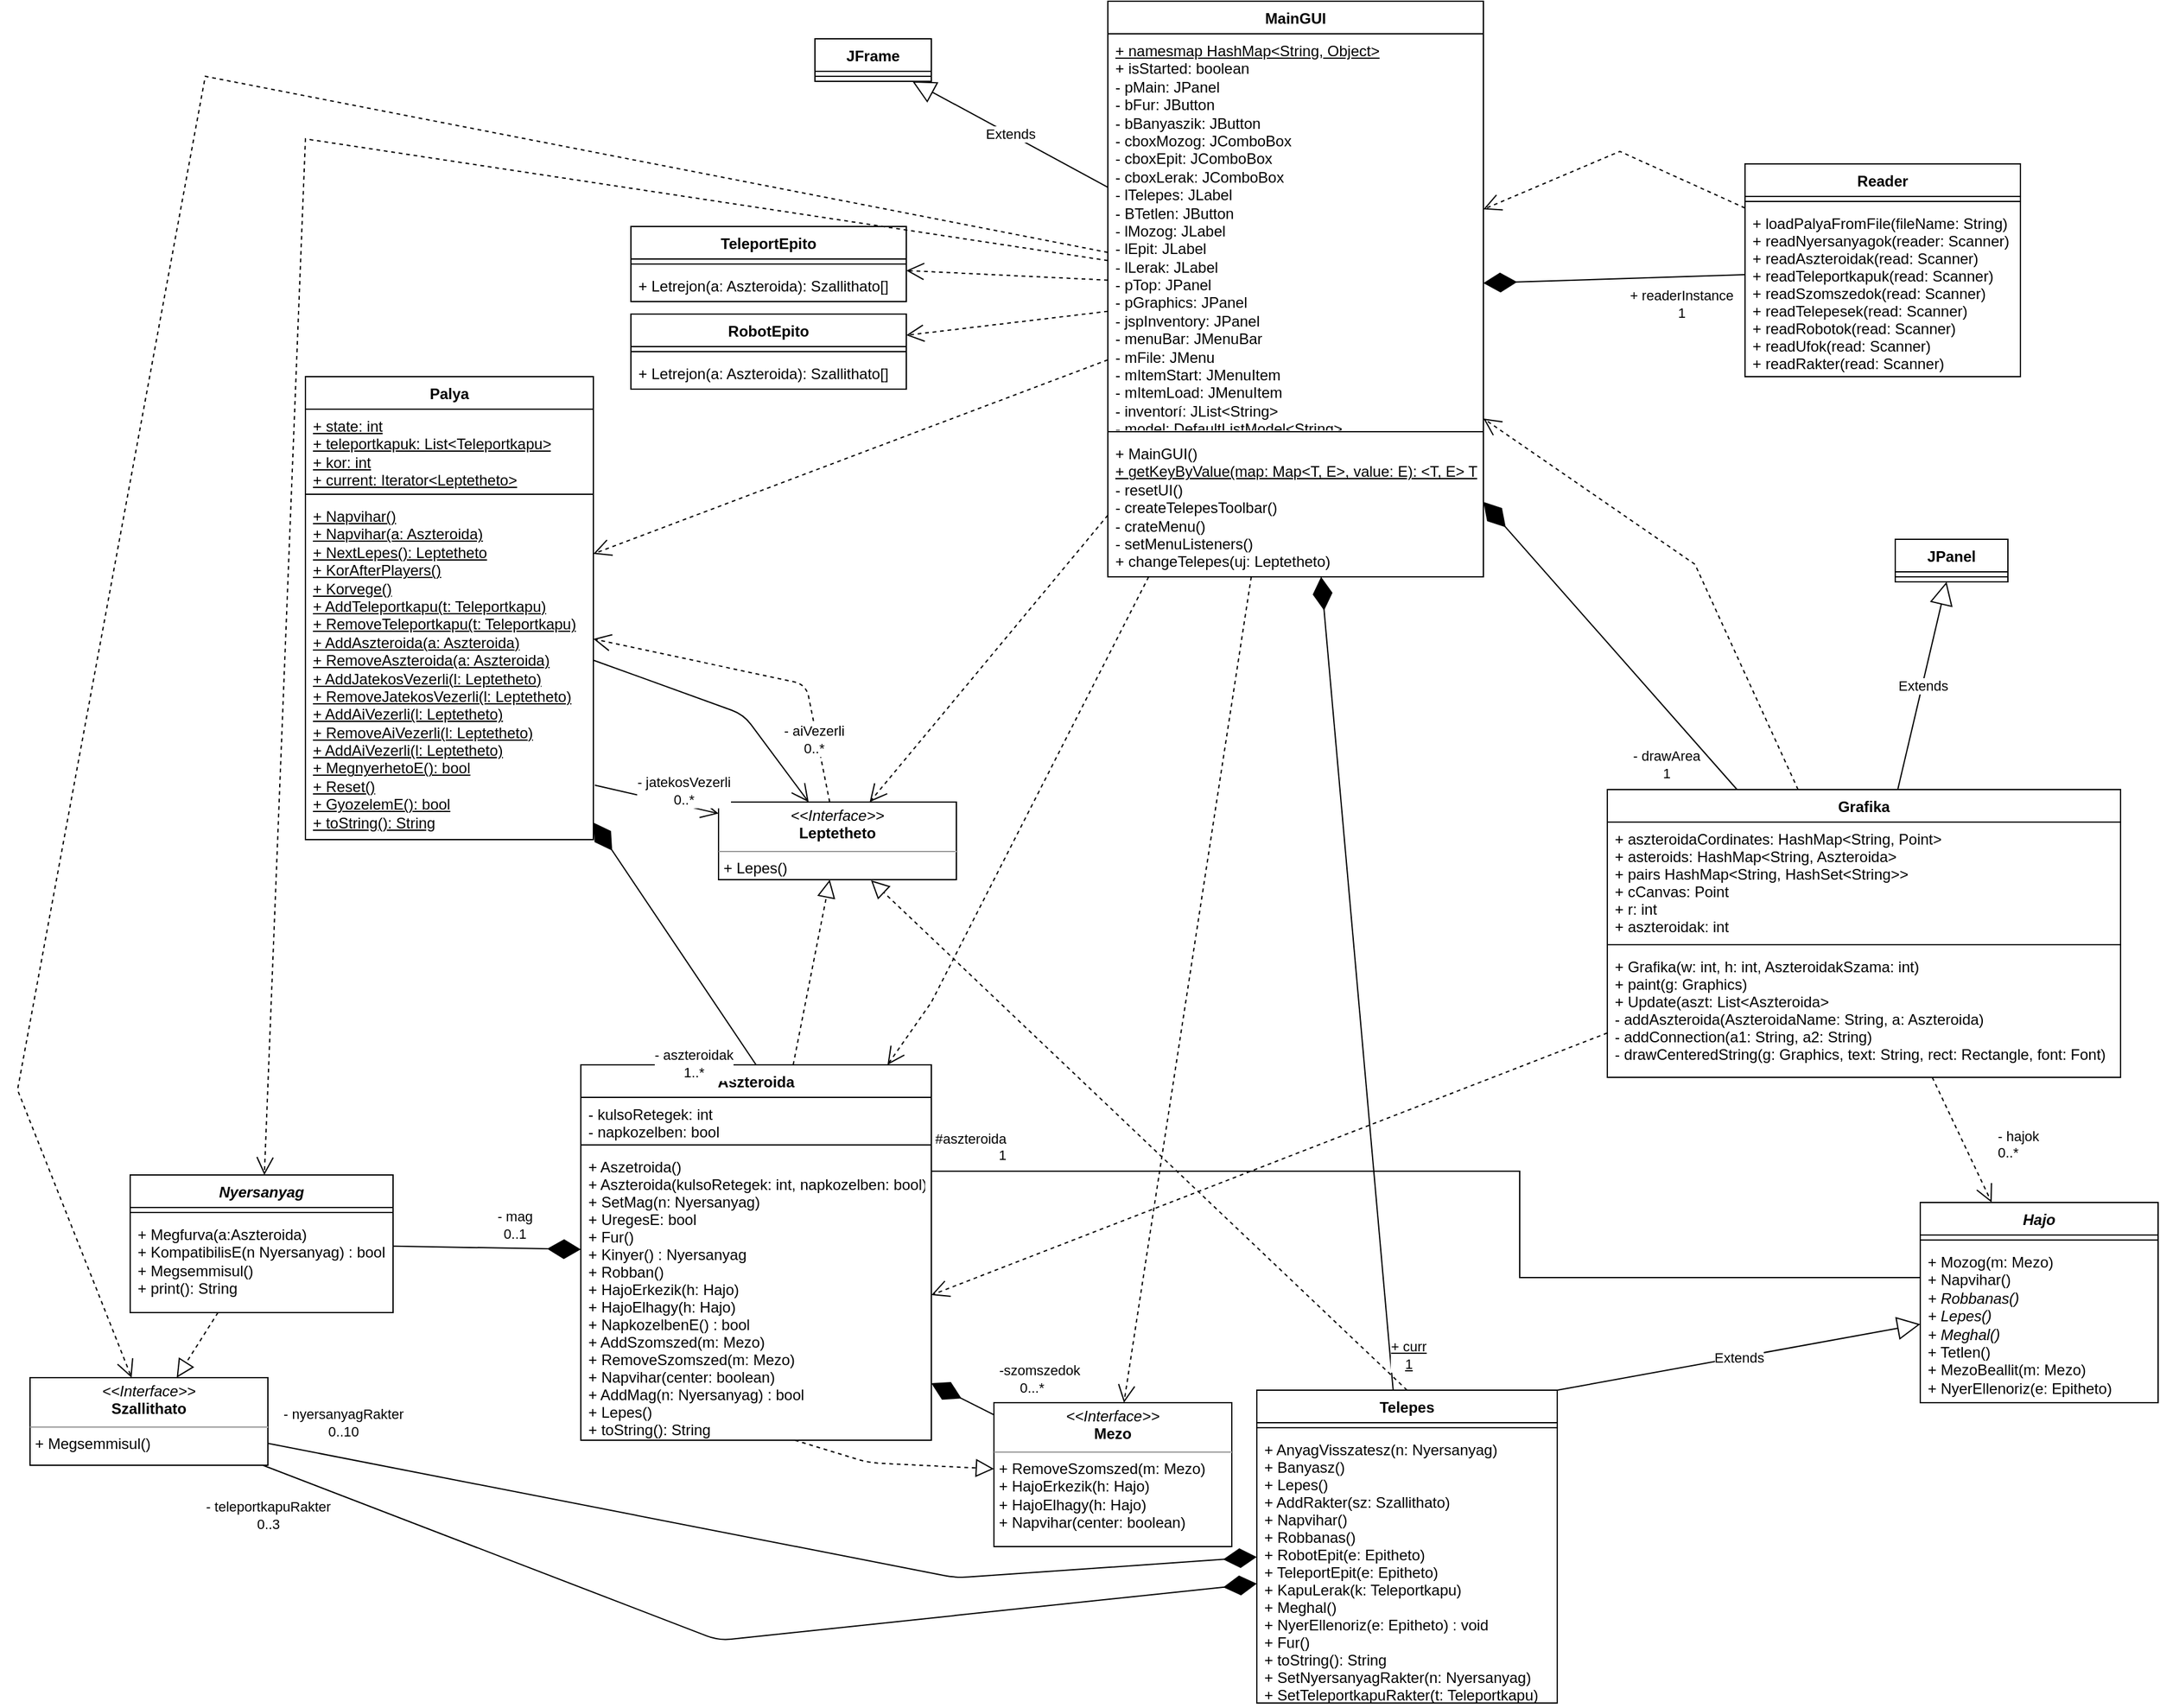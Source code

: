 <mxfile version="14.6.6" type="github">
  <diagram id="C5RBs43oDa-KdzZeNtuy" name="Page-1">
    <mxGraphModel dx="2875" dy="1814" grid="1" gridSize="10" guides="1" tooltips="1" connect="1" arrows="1" fold="1" page="1" pageScale="1" pageWidth="827" pageHeight="1169" math="0" shadow="0">
      <root>
        <mxCell id="WIyWlLk6GJQsqaUBKTNV-0" />
        <mxCell id="WIyWlLk6GJQsqaUBKTNV-1" parent="WIyWlLk6GJQsqaUBKTNV-0" />
        <mxCell id="gWoyeCXheez1KNHl5H2y-109" value="MainGUI" style="swimlane;fontStyle=1;align=center;verticalAlign=top;childLayout=stackLayout;horizontal=1;startSize=26;horizontalStack=0;resizeParent=1;resizeParentMax=0;resizeLast=0;collapsible=1;marginBottom=0;" parent="WIyWlLk6GJQsqaUBKTNV-1" vertex="1">
          <mxGeometry x="-579" y="-430" width="300" height="460" as="geometry" />
        </mxCell>
        <mxCell id="gWoyeCXheez1KNHl5H2y-110" value="&lt;u&gt;+ namesmap HashMap&amp;lt;String, Object&amp;gt;&lt;br&gt;&lt;/u&gt;+ isStarted: boolean&lt;br&gt;- pMain: JPanel&lt;br&gt;- bFur: JButton&lt;br&gt;- bBanyaszik: JButton&lt;br&gt;- cboxMozog: JComboBox&lt;br&gt;- cboxEpit: JComboBox&lt;br&gt;- cboxLerak: JComboBox&lt;br&gt;- lTelepes: JLabel&lt;br&gt;- BTetlen: JButton&lt;br&gt;- lMozog: JLabel&lt;br&gt;- lEpit: JLabel&lt;br&gt;- lLerak: JLabel&lt;br&gt;- pTop: JPanel&lt;br&gt;- pGraphics: JPanel&lt;br&gt;- jspInventory: JPanel&lt;br&gt;- menuBar: JMenuBar&lt;br&gt;- mFile: JMenu&lt;br&gt;- mItemStart: JMenuItem&lt;br&gt;- mItemLoad: JMenuItem&lt;br&gt;- inventorí: JList&amp;lt;String&amp;gt;&lt;br&gt;- model: DefaultListModel&amp;lt;String&amp;gt;" style="text;strokeColor=none;fillColor=none;align=left;verticalAlign=top;spacingLeft=4;spacingRight=4;overflow=hidden;rotatable=0;points=[[0,0.5],[1,0.5]];portConstraint=eastwest;html=1;" parent="gWoyeCXheez1KNHl5H2y-109" vertex="1">
          <mxGeometry y="26" width="300" height="314" as="geometry" />
        </mxCell>
        <mxCell id="gWoyeCXheez1KNHl5H2y-111" value="" style="line;strokeWidth=1;fillColor=none;align=left;verticalAlign=middle;spacingTop=-1;spacingLeft=3;spacingRight=3;rotatable=0;labelPosition=right;points=[];portConstraint=eastwest;" parent="gWoyeCXheez1KNHl5H2y-109" vertex="1">
          <mxGeometry y="340" width="300" height="8" as="geometry" />
        </mxCell>
        <mxCell id="gWoyeCXheez1KNHl5H2y-112" value="+ MainGUI()&lt;br&gt;&lt;u&gt;+ getKeyByValue(map: Map&amp;lt;T, E&amp;gt;, value: E): &amp;lt;T, E&amp;gt; T&lt;br&gt;&lt;/u&gt;- resetUI()&lt;br&gt;- createTelepesToolbar()&lt;br&gt;- crateMenu()&lt;br&gt;- setMenuListeners()&lt;br&gt;+ changeTelepes(uj: Leptetheto)" style="text;strokeColor=none;fillColor=none;align=left;verticalAlign=top;spacingLeft=4;spacingRight=4;overflow=hidden;rotatable=0;points=[[0,0.5],[1,0.5]];portConstraint=eastwest;fontStyle=0;html=1;" parent="gWoyeCXheez1KNHl5H2y-109" vertex="1">
          <mxGeometry y="348" width="300" height="112" as="geometry" />
        </mxCell>
        <mxCell id="gWoyeCXheez1KNHl5H2y-113" value="Reader" style="swimlane;fontStyle=1;align=center;verticalAlign=top;childLayout=stackLayout;horizontal=1;startSize=26;horizontalStack=0;resizeParent=1;resizeParentMax=0;resizeLast=0;collapsible=1;marginBottom=0;" parent="WIyWlLk6GJQsqaUBKTNV-1" vertex="1">
          <mxGeometry x="-70" y="-300" width="220" height="170" as="geometry" />
        </mxCell>
        <mxCell id="gWoyeCXheez1KNHl5H2y-115" value="" style="line;strokeWidth=1;fillColor=none;align=left;verticalAlign=middle;spacingTop=-1;spacingLeft=3;spacingRight=3;rotatable=0;labelPosition=right;points=[];portConstraint=eastwest;" parent="gWoyeCXheez1KNHl5H2y-113" vertex="1">
          <mxGeometry y="26" width="220" height="8" as="geometry" />
        </mxCell>
        <mxCell id="gWoyeCXheez1KNHl5H2y-116" value="+ loadPalyaFromFile(fileName: String)&#xa;+ readNyersanyagok(reader: Scanner)&#xa;+ readAszteroidak(read: Scanner)&#xa;+ readTeleportkapuk(read: Scanner)&#xa;+ readSzomszedok(read: Scanner)&#xa;+ readTelepesek(read: Scanner)&#xa;+ readRobotok(read: Scanner)&#xa;+ readUfok(read: Scanner)&#xa;+ readRakter(read: Scanner)" style="text;strokeColor=none;fillColor=none;align=left;verticalAlign=top;spacingLeft=4;spacingRight=4;overflow=hidden;rotatable=0;points=[[0,0.5],[1,0.5]];portConstraint=eastwest;fontStyle=0" parent="gWoyeCXheez1KNHl5H2y-113" vertex="1">
          <mxGeometry y="34" width="220" height="136" as="geometry" />
        </mxCell>
        <mxCell id="gWoyeCXheez1KNHl5H2y-117" value="JFrame" style="swimlane;fontStyle=1;align=center;verticalAlign=top;childLayout=stackLayout;horizontal=1;startSize=26;horizontalStack=0;resizeParent=1;resizeParentMax=0;resizeLast=0;collapsible=1;marginBottom=0;" parent="WIyWlLk6GJQsqaUBKTNV-1" vertex="1">
          <mxGeometry x="-813" y="-400" width="93" height="34" as="geometry" />
        </mxCell>
        <mxCell id="gWoyeCXheez1KNHl5H2y-119" value="" style="line;strokeWidth=1;fillColor=none;align=left;verticalAlign=middle;spacingTop=-1;spacingLeft=3;spacingRight=3;rotatable=0;labelPosition=right;points=[];portConstraint=eastwest;" parent="gWoyeCXheez1KNHl5H2y-117" vertex="1">
          <mxGeometry y="26" width="93" height="8" as="geometry" />
        </mxCell>
        <mxCell id="gWoyeCXheez1KNHl5H2y-121" value="Extends" style="endArrow=block;endSize=16;endFill=0;html=1;" parent="WIyWlLk6GJQsqaUBKTNV-1" source="gWoyeCXheez1KNHl5H2y-109" target="gWoyeCXheez1KNHl5H2y-117" edge="1">
          <mxGeometry width="160" relative="1" as="geometry">
            <mxPoint x="-341.512" y="345" as="sourcePoint" />
            <mxPoint x="120" y="110" as="targetPoint" />
          </mxGeometry>
        </mxCell>
        <mxCell id="gWoyeCXheez1KNHl5H2y-122" value="Grafika" style="swimlane;fontStyle=1;align=center;verticalAlign=top;childLayout=stackLayout;horizontal=1;startSize=26;horizontalStack=0;resizeParent=1;resizeParentMax=0;resizeLast=0;collapsible=1;marginBottom=0;" parent="WIyWlLk6GJQsqaUBKTNV-1" vertex="1">
          <mxGeometry x="-180" y="200" width="410" height="230" as="geometry" />
        </mxCell>
        <mxCell id="gWoyeCXheez1KNHl5H2y-123" value="+ aszteroidaCordinates: HashMap&lt;String, Point&gt;&#xa;+ asteroids: HashMap&lt;String, Aszteroida&gt;&#xa;+ pairs HashMap&lt;String, HashSet&lt;String&gt;&gt;&#xa;+ cCanvas: Point&#xa;+ r: int&#xa;+ aszteroidak: int" style="text;strokeColor=none;fillColor=none;align=left;verticalAlign=top;spacingLeft=4;spacingRight=4;overflow=hidden;rotatable=0;points=[[0,0.5],[1,0.5]];portConstraint=eastwest;" parent="gWoyeCXheez1KNHl5H2y-122" vertex="1">
          <mxGeometry y="26" width="410" height="94" as="geometry" />
        </mxCell>
        <mxCell id="gWoyeCXheez1KNHl5H2y-124" value="" style="line;strokeWidth=1;fillColor=none;align=left;verticalAlign=middle;spacingTop=-1;spacingLeft=3;spacingRight=3;rotatable=0;labelPosition=right;points=[];portConstraint=eastwest;" parent="gWoyeCXheez1KNHl5H2y-122" vertex="1">
          <mxGeometry y="120" width="410" height="8" as="geometry" />
        </mxCell>
        <mxCell id="gWoyeCXheez1KNHl5H2y-125" value="+ Grafika(w: int, h: int, AszteroidakSzama: int)&#xa;+ paint(g: Graphics)&#xa;+ Update(aszt: List&lt;Aszteroida&gt;&#xa;- addAszteroida(AszteroidaName: String, a: Aszteroida)&#xa;- addConnection(a1: String, a2: String)&#xa;- drawCenteredString(g: Graphics, text: String, rect: Rectangle, font: Font)" style="text;strokeColor=none;fillColor=none;align=left;verticalAlign=top;spacingLeft=4;spacingRight=4;overflow=hidden;rotatable=0;points=[[0,0.5],[1,0.5]];portConstraint=eastwest;fontStyle=0" parent="gWoyeCXheez1KNHl5H2y-122" vertex="1">
          <mxGeometry y="128" width="410" height="102" as="geometry" />
        </mxCell>
        <mxCell id="gWoyeCXheez1KNHl5H2y-126" value="Extends" style="endArrow=block;endSize=16;endFill=0;html=1;" parent="WIyWlLk6GJQsqaUBKTNV-1" source="gWoyeCXheez1KNHl5H2y-122" target="gWoyeCXheez1KNHl5H2y-127" edge="1">
          <mxGeometry width="160" relative="1" as="geometry">
            <mxPoint x="620" y="171.665" as="sourcePoint" />
            <mxPoint x="740.602" y="94" as="targetPoint" />
          </mxGeometry>
        </mxCell>
        <mxCell id="gWoyeCXheez1KNHl5H2y-127" value="JPanel" style="swimlane;fontStyle=1;align=center;verticalAlign=top;childLayout=stackLayout;horizontal=1;startSize=26;horizontalStack=0;resizeParent=1;resizeParentMax=0;resizeLast=0;collapsible=1;marginBottom=0;" parent="WIyWlLk6GJQsqaUBKTNV-1" vertex="1">
          <mxGeometry x="50" width="90" height="34" as="geometry" />
        </mxCell>
        <mxCell id="gWoyeCXheez1KNHl5H2y-128" value="" style="line;strokeWidth=1;fillColor=none;align=left;verticalAlign=middle;spacingTop=-1;spacingLeft=3;spacingRight=3;rotatable=0;labelPosition=right;points=[];portConstraint=eastwest;" parent="gWoyeCXheez1KNHl5H2y-127" vertex="1">
          <mxGeometry y="26" width="90" height="8" as="geometry" />
        </mxCell>
        <mxCell id="gWoyeCXheez1KNHl5H2y-130" value="" style="endArrow=diamondThin;endFill=1;endSize=24;html=1;" parent="WIyWlLk6GJQsqaUBKTNV-1" source="gWoyeCXheez1KNHl5H2y-113" target="gWoyeCXheez1KNHl5H2y-109" edge="1">
          <mxGeometry width="160" relative="1" as="geometry">
            <mxPoint x="-160" y="52.391" as="sourcePoint" />
            <mxPoint x="-270" y="50" as="targetPoint" />
          </mxGeometry>
        </mxCell>
        <mxCell id="SrYeu7P66OXDtgnoqNnj-110" value="+ readerInstance&lt;br&gt;1" style="edgeLabel;html=1;align=center;verticalAlign=middle;resizable=0;points=[];" parent="gWoyeCXheez1KNHl5H2y-130" vertex="1" connectable="0">
          <mxGeometry x="-0.285" relative="1" as="geometry">
            <mxPoint x="24" y="21" as="offset" />
          </mxGeometry>
        </mxCell>
        <mxCell id="gWoyeCXheez1KNHl5H2y-136" value="" style="endArrow=diamondThin;endFill=1;endSize=24;html=1;" parent="WIyWlLk6GJQsqaUBKTNV-1" source="gWoyeCXheez1KNHl5H2y-122" target="gWoyeCXheez1KNHl5H2y-109" edge="1">
          <mxGeometry width="160" relative="1" as="geometry">
            <mxPoint x="133.663" y="790" as="sourcePoint" />
            <mxPoint x="200.99" y="620.0" as="targetPoint" />
          </mxGeometry>
        </mxCell>
        <mxCell id="SrYeu7P66OXDtgnoqNnj-111" value="- drawArea&lt;br&gt;1" style="edgeLabel;html=1;align=center;verticalAlign=middle;resizable=0;points=[];" parent="gWoyeCXheez1KNHl5H2y-136" vertex="1" connectable="0">
          <mxGeometry x="-0.06" y="3" relative="1" as="geometry">
            <mxPoint x="41" y="86" as="offset" />
          </mxGeometry>
        </mxCell>
        <mxCell id="gWoyeCXheez1KNHl5H2y-150" value="" style="endArrow=open;endSize=12;dashed=1;html=1;rounded=0;" parent="WIyWlLk6GJQsqaUBKTNV-1" source="gWoyeCXheez1KNHl5H2y-113" target="gWoyeCXheez1KNHl5H2y-109" edge="1">
          <mxGeometry x="-0.13" y="-49" width="160" relative="1" as="geometry">
            <mxPoint x="923.444" y="148" as="sourcePoint" />
            <mxPoint x="861.004" y="34.0" as="targetPoint" />
            <Array as="points">
              <mxPoint x="-170" y="-310" />
            </Array>
            <mxPoint as="offset" />
          </mxGeometry>
        </mxCell>
        <mxCell id="gWoyeCXheez1KNHl5H2y-162" value="" style="endArrow=open;endSize=12;dashed=1;html=1;rounded=0;" parent="WIyWlLk6GJQsqaUBKTNV-1" source="gWoyeCXheez1KNHl5H2y-122" target="gWoyeCXheez1KNHl5H2y-109" edge="1">
          <mxGeometry x="-0.13" y="-49" width="160" relative="1" as="geometry">
            <mxPoint x="930" y="233.214" as="sourcePoint" />
            <mxPoint x="490" y="260.357" as="targetPoint" />
            <Array as="points">
              <mxPoint x="-110" y="20" />
            </Array>
            <mxPoint as="offset" />
          </mxGeometry>
        </mxCell>
        <mxCell id="SrYeu7P66OXDtgnoqNnj-8" value="&lt;p style=&quot;margin: 0px ; margin-top: 4px ; text-align: center&quot;&gt;&lt;i&gt;&amp;lt;&amp;lt;Interface&amp;gt;&amp;gt;&lt;/i&gt;&lt;br&gt;&lt;b&gt;Leptetheto&lt;/b&gt;&lt;/p&gt;&lt;hr size=&quot;1&quot;&gt;&lt;p style=&quot;margin: 0px ; margin-left: 4px&quot;&gt;+ Lepes()&lt;/p&gt;" style="verticalAlign=top;align=left;overflow=fill;fontSize=12;fontFamily=Helvetica;html=1;" parent="WIyWlLk6GJQsqaUBKTNV-1" vertex="1">
          <mxGeometry x="-890" y="210" width="190" height="62" as="geometry" />
        </mxCell>
        <mxCell id="SrYeu7P66OXDtgnoqNnj-9" value="Aszteroida" style="swimlane;fontStyle=1;align=center;verticalAlign=top;childLayout=stackLayout;horizontal=1;startSize=26;horizontalStack=0;resizeParent=1;resizeParentMax=0;resizeLast=0;collapsible=1;marginBottom=0;" parent="WIyWlLk6GJQsqaUBKTNV-1" vertex="1">
          <mxGeometry x="-1000" y="420" width="280" height="300" as="geometry" />
        </mxCell>
        <mxCell id="SrYeu7P66OXDtgnoqNnj-10" value="- kulsoRetegek: int&#xa;- napkozelben: bool" style="text;strokeColor=none;fillColor=none;align=left;verticalAlign=top;spacingLeft=4;spacingRight=4;overflow=hidden;rotatable=0;points=[[0,0.5],[1,0.5]];portConstraint=eastwest;" parent="SrYeu7P66OXDtgnoqNnj-9" vertex="1">
          <mxGeometry y="26" width="280" height="34" as="geometry" />
        </mxCell>
        <mxCell id="SrYeu7P66OXDtgnoqNnj-11" value="" style="line;strokeWidth=1;fillColor=none;align=left;verticalAlign=middle;spacingTop=-1;spacingLeft=3;spacingRight=3;rotatable=0;labelPosition=right;points=[];portConstraint=eastwest;" parent="SrYeu7P66OXDtgnoqNnj-9" vertex="1">
          <mxGeometry y="60" width="280" height="8" as="geometry" />
        </mxCell>
        <mxCell id="SrYeu7P66OXDtgnoqNnj-12" value="+ Aszetroida()&#xa;+ Aszteroida(kulsoRetegek: int, napkozelben: bool)&#xa;+ SetMag(n: Nyersanyag)&#xa;+ UregesE: bool&#xa;+ Fur()&#xa;+ Kinyer() : Nyersanyag&#xa;+ Robban()&#xa;+ HajoErkezik(h: Hajo)&#xa;+ HajoElhagy(h: Hajo)&#xa;+ NapkozelbenE() : bool&#xa;+ AddSzomszed(m: Mezo)&#xa;+ RemoveSzomszed(m: Mezo)&#xa;+ Napvihar(center: boolean)&#xa;+ AddMag(n: Nyersanyag) : bool&#xa;+ Lepes()&#xa;+ toString(): String" style="text;strokeColor=none;fillColor=none;align=left;verticalAlign=top;spacingLeft=4;spacingRight=4;overflow=hidden;rotatable=0;points=[[0,0.5],[1,0.5]];portConstraint=eastwest;" parent="SrYeu7P66OXDtgnoqNnj-9" vertex="1">
          <mxGeometry y="68" width="280" height="232" as="geometry" />
        </mxCell>
        <mxCell id="SrYeu7P66OXDtgnoqNnj-16" value="Telepes" style="swimlane;fontStyle=1;align=center;verticalAlign=top;childLayout=stackLayout;horizontal=1;startSize=26;horizontalStack=0;resizeParent=1;resizeParentMax=0;resizeLast=0;collapsible=1;marginBottom=0;" parent="WIyWlLk6GJQsqaUBKTNV-1" vertex="1">
          <mxGeometry x="-460" y="680" width="240" height="250" as="geometry" />
        </mxCell>
        <mxCell id="SrYeu7P66OXDtgnoqNnj-17" value="" style="line;strokeWidth=1;fillColor=none;align=left;verticalAlign=middle;spacingTop=-1;spacingLeft=3;spacingRight=3;rotatable=0;labelPosition=right;points=[];portConstraint=eastwest;" parent="SrYeu7P66OXDtgnoqNnj-16" vertex="1">
          <mxGeometry y="26" width="240" height="8" as="geometry" />
        </mxCell>
        <mxCell id="SrYeu7P66OXDtgnoqNnj-18" value="+ AnyagVisszatesz(n: Nyersanyag)&#xa;+ Banyasz()&#xa;+ Lepes()&#xa;+ AddRakter(sz: Szallithato)&#xa;+ Napvihar()&#xa;+ Robbanas()&#xa;+ RobotEpit(e: Epitheto)&#xa;+ TeleportEpit(e: Epitheto)&#xa;+ KapuLerak(k: Teleportkapu)&#xa;+ Meghal()&#xa;+ NyerEllenoriz(e: Epitheto) : void&#xa;+ Fur()&#xa;+ toString(): String&#xa;+ SetNyersanyagRakter(n: Nyersanyag)&#xa;+ SetTeleportkapuRakter(t: Teleportkapu)" style="text;strokeColor=none;fillColor=none;align=left;verticalAlign=top;spacingLeft=4;spacingRight=4;overflow=hidden;rotatable=0;points=[[0,0.5],[1,0.5]];portConstraint=eastwest;fontStyle=0" parent="SrYeu7P66OXDtgnoqNnj-16" vertex="1">
          <mxGeometry y="34" width="240" height="216" as="geometry" />
        </mxCell>
        <mxCell id="SrYeu7P66OXDtgnoqNnj-19" value="Hajo" style="swimlane;fontStyle=3;align=center;verticalAlign=top;childLayout=stackLayout;horizontal=1;startSize=26;horizontalStack=0;resizeParent=1;resizeParentMax=0;resizeLast=0;collapsible=1;marginBottom=0;" parent="WIyWlLk6GJQsqaUBKTNV-1" vertex="1">
          <mxGeometry x="70" y="530" width="190" height="160" as="geometry" />
        </mxCell>
        <mxCell id="SrYeu7P66OXDtgnoqNnj-20" value="" style="line;strokeWidth=1;fillColor=none;align=left;verticalAlign=middle;spacingTop=-1;spacingLeft=3;spacingRight=3;rotatable=0;labelPosition=right;points=[];portConstraint=eastwest;" parent="SrYeu7P66OXDtgnoqNnj-19" vertex="1">
          <mxGeometry y="26" width="190" height="8" as="geometry" />
        </mxCell>
        <mxCell id="SrYeu7P66OXDtgnoqNnj-21" value="+ Mozog(m: Mezo)&lt;br&gt;+ Napvihar()&lt;br&gt;&lt;i&gt;+ Robbanas()&lt;br&gt;+ Lepes()&lt;br&gt;+ Meghal()&lt;/i&gt;&lt;br&gt;+ Tetlen()&lt;br&gt;+ MezoBeallit(m: Mezo)&lt;br&gt;+ NyerEllenoriz(e: Epitheto)&amp;nbsp;" style="text;strokeColor=none;fillColor=none;align=left;verticalAlign=top;spacingLeft=4;spacingRight=4;overflow=hidden;rotatable=0;points=[[0,0.5],[1,0.5]];portConstraint=eastwest;fontStyle=0;html=1;" parent="SrYeu7P66OXDtgnoqNnj-19" vertex="1">
          <mxGeometry y="34" width="190" height="126" as="geometry" />
        </mxCell>
        <mxCell id="SrYeu7P66OXDtgnoqNnj-22" value="Nyersanyag" style="swimlane;fontStyle=3;align=center;verticalAlign=top;childLayout=stackLayout;horizontal=1;startSize=26;horizontalStack=0;resizeParent=1;resizeParentMax=0;resizeLast=0;collapsible=1;marginBottom=0;" parent="WIyWlLk6GJQsqaUBKTNV-1" vertex="1">
          <mxGeometry x="-1360" y="508" width="210" height="110" as="geometry" />
        </mxCell>
        <mxCell id="SrYeu7P66OXDtgnoqNnj-23" value="" style="line;strokeWidth=1;fillColor=none;align=left;verticalAlign=middle;spacingTop=-1;spacingLeft=3;spacingRight=3;rotatable=0;labelPosition=right;points=[];portConstraint=eastwest;" parent="SrYeu7P66OXDtgnoqNnj-22" vertex="1">
          <mxGeometry y="26" width="210" height="8" as="geometry" />
        </mxCell>
        <mxCell id="SrYeu7P66OXDtgnoqNnj-24" value="+ Megfurva(a:Aszteroida)&lt;br&gt;+ KompatibilisE(n Nyersanyag) : bool&lt;br&gt;+ Megsemmisul()&lt;br&gt;+ print(): String" style="text;strokeColor=none;fillColor=none;align=left;verticalAlign=top;spacingLeft=4;spacingRight=4;overflow=hidden;rotatable=0;points=[[0,0.5],[1,0.5]];portConstraint=eastwest;html=1;" parent="SrYeu7P66OXDtgnoqNnj-22" vertex="1">
          <mxGeometry y="34" width="210" height="76" as="geometry" />
        </mxCell>
        <mxCell id="SrYeu7P66OXDtgnoqNnj-29" value="&lt;p style=&quot;margin: 0px ; margin-top: 4px ; text-align: center&quot;&gt;&lt;i&gt;&amp;lt;&amp;lt;Interface&amp;gt;&amp;gt;&lt;/i&gt;&lt;br&gt;&lt;b&gt;Mezo&lt;/b&gt;&lt;/p&gt;&lt;hr size=&quot;1&quot;&gt;&lt;p style=&quot;margin: 0px ; margin-left: 4px&quot;&gt;&lt;span&gt;+ RemoveSzomszed(m: Mezo)&lt;/span&gt;&lt;br&gt;&lt;/p&gt;&lt;p style=&quot;margin: 0px ; margin-left: 4px&quot;&gt;+ HajoErkezik(h: Hajo)&lt;/p&gt;&lt;p style=&quot;margin: 0px ; margin-left: 4px&quot;&gt;+ HajoElhagy(h: Hajo)&lt;/p&gt;&lt;p style=&quot;margin: 0px ; margin-left: 4px&quot;&gt;+ Napvihar(center: boolean)&lt;br&gt;&lt;/p&gt;" style="verticalAlign=top;align=left;overflow=fill;fontSize=12;fontFamily=Helvetica;html=1;" parent="WIyWlLk6GJQsqaUBKTNV-1" vertex="1">
          <mxGeometry x="-670" y="690" width="190" height="115" as="geometry" />
        </mxCell>
        <mxCell id="SrYeu7P66OXDtgnoqNnj-30" value="&lt;p style=&quot;margin: 0px ; margin-top: 4px ; text-align: center&quot;&gt;&lt;i&gt;&amp;lt;&amp;lt;Interface&amp;gt;&amp;gt;&lt;/i&gt;&lt;br&gt;&lt;b&gt;Szallithato&lt;/b&gt;&lt;/p&gt;&lt;hr size=&quot;1&quot;&gt;&lt;p style=&quot;margin: 0px ; margin-left: 4px&quot;&gt;&lt;/p&gt;&lt;p style=&quot;margin: 0px ; margin-left: 4px&quot;&gt;+ Megsemmisul()&lt;/p&gt;" style="verticalAlign=top;align=left;overflow=fill;fontSize=12;fontFamily=Helvetica;html=1;" parent="WIyWlLk6GJQsqaUBKTNV-1" vertex="1">
          <mxGeometry x="-1440" y="670" width="190" height="70" as="geometry" />
        </mxCell>
        <mxCell id="SrYeu7P66OXDtgnoqNnj-33" value="Extends" style="endArrow=block;endSize=16;endFill=0;html=1;exitX=1;exitY=0;exitDx=0;exitDy=0;" parent="WIyWlLk6GJQsqaUBKTNV-1" source="SrYeu7P66OXDtgnoqNnj-16" target="SrYeu7P66OXDtgnoqNnj-19" edge="1">
          <mxGeometry width="160" relative="1" as="geometry">
            <mxPoint x="-534" y="814" as="sourcePoint" />
            <mxPoint x="-374" y="814" as="targetPoint" />
          </mxGeometry>
        </mxCell>
        <mxCell id="SrYeu7P66OXDtgnoqNnj-35" value="" style="endArrow=diamondThin;endFill=1;endSize=24;html=1;exitX=1;exitY=0.75;exitDx=0;exitDy=0;" parent="WIyWlLk6GJQsqaUBKTNV-1" source="SrYeu7P66OXDtgnoqNnj-30" target="SrYeu7P66OXDtgnoqNnj-16" edge="1">
          <mxGeometry width="160" relative="1" as="geometry">
            <mxPoint x="-1004" y="980" as="sourcePoint" />
            <mxPoint x="-844" y="980" as="targetPoint" />
            <Array as="points">
              <mxPoint x="-700" y="830" />
            </Array>
          </mxGeometry>
        </mxCell>
        <mxCell id="SrYeu7P66OXDtgnoqNnj-36" value="- nyersanyagRakter&lt;br&gt;0..10" style="edgeLabel;html=1;align=center;verticalAlign=middle;resizable=0;points=[];" parent="SrYeu7P66OXDtgnoqNnj-35" vertex="1" connectable="0">
          <mxGeometry x="0.886" y="-6" relative="1" as="geometry">
            <mxPoint x="-685" y="-117" as="offset" />
          </mxGeometry>
        </mxCell>
        <mxCell id="SrYeu7P66OXDtgnoqNnj-37" value="" style="endArrow=block;dashed=1;endFill=0;endSize=12;html=1;" parent="WIyWlLk6GJQsqaUBKTNV-1" source="SrYeu7P66OXDtgnoqNnj-22" target="SrYeu7P66OXDtgnoqNnj-30" edge="1">
          <mxGeometry width="160" relative="1" as="geometry">
            <mxPoint x="-1404" y="850" as="sourcePoint" />
            <mxPoint x="-1244" y="850" as="targetPoint" />
          </mxGeometry>
        </mxCell>
        <mxCell id="SrYeu7P66OXDtgnoqNnj-40" value="" style="endArrow=block;dashed=1;endFill=0;endSize=12;html=1;" parent="WIyWlLk6GJQsqaUBKTNV-1" source="SrYeu7P66OXDtgnoqNnj-9" target="SrYeu7P66OXDtgnoqNnj-29" edge="1">
          <mxGeometry width="160" relative="1" as="geometry">
            <mxPoint x="-894.0" y="805" as="sourcePoint" />
            <mxPoint x="-854.0" y="805" as="targetPoint" />
            <Array as="points">
              <mxPoint x="-829" y="720" />
              <mxPoint x="-770" y="738" />
            </Array>
          </mxGeometry>
        </mxCell>
        <mxCell id="SrYeu7P66OXDtgnoqNnj-41" value="" style="endArrow=diamondThin;endFill=1;endSize=24;html=1;" parent="WIyWlLk6GJQsqaUBKTNV-1" source="SrYeu7P66OXDtgnoqNnj-29" target="SrYeu7P66OXDtgnoqNnj-12" edge="1">
          <mxGeometry width="160" relative="1" as="geometry">
            <mxPoint x="-974.0" y="450.004" as="sourcePoint" />
            <mxPoint x="-1064.0" y="453.71" as="targetPoint" />
          </mxGeometry>
        </mxCell>
        <mxCell id="SrYeu7P66OXDtgnoqNnj-42" value="&amp;nbsp; &amp;nbsp; -szomszedok&lt;br&gt;0...*" style="edgeLabel;html=1;align=center;verticalAlign=middle;resizable=0;points=[];" parent="SrYeu7P66OXDtgnoqNnj-41" vertex="1" connectable="0">
          <mxGeometry x="0.431" y="3" relative="1" as="geometry">
            <mxPoint x="67" y="-14" as="offset" />
          </mxGeometry>
        </mxCell>
        <mxCell id="SrYeu7P66OXDtgnoqNnj-43" value="" style="endArrow=diamondThin;endFill=1;endSize=24;html=1;" parent="WIyWlLk6GJQsqaUBKTNV-1" source="SrYeu7P66OXDtgnoqNnj-22" target="SrYeu7P66OXDtgnoqNnj-9" edge="1">
          <mxGeometry width="160" relative="1" as="geometry">
            <mxPoint x="-1074.0" y="385.294" as="sourcePoint" />
            <mxPoint x="-1164.0" y="389" as="targetPoint" />
          </mxGeometry>
        </mxCell>
        <mxCell id="SrYeu7P66OXDtgnoqNnj-44" value="- mag&lt;br&gt;0..1" style="edgeLabel;html=1;align=center;verticalAlign=middle;resizable=0;points=[];" parent="SrYeu7P66OXDtgnoqNnj-43" vertex="1" connectable="0">
          <mxGeometry x="0.544" y="2" relative="1" as="geometry">
            <mxPoint x="-18.92" y="-17.37" as="offset" />
          </mxGeometry>
        </mxCell>
        <mxCell id="SrYeu7P66OXDtgnoqNnj-45" value="" style="endArrow=diamondThin;endFill=1;endSize=24;html=1;exitX=0.5;exitY=0;exitDx=0;exitDy=0;" parent="WIyWlLk6GJQsqaUBKTNV-1" source="SrYeu7P66OXDtgnoqNnj-9" target="ucTf1KPq10wKSSjRMnQ4-6" edge="1">
          <mxGeometry width="160" relative="1" as="geometry">
            <mxPoint x="-1094.0" y="620.87" as="sourcePoint" />
            <mxPoint x="-1024.0" y="611.13" as="targetPoint" />
          </mxGeometry>
        </mxCell>
        <mxCell id="SrYeu7P66OXDtgnoqNnj-46" value="- aszteroidak&lt;br&gt;1..*" style="edgeLabel;html=1;align=center;verticalAlign=middle;resizable=0;points=[];" parent="SrYeu7P66OXDtgnoqNnj-45" vertex="1" connectable="0">
          <mxGeometry x="0.447" y="1" relative="1" as="geometry">
            <mxPoint x="45" y="139" as="offset" />
          </mxGeometry>
        </mxCell>
        <mxCell id="SrYeu7P66OXDtgnoqNnj-47" value="" style="endArrow=none;html=1;edgeStyle=orthogonalEdgeStyle;entryX=0;entryY=0.5;entryDx=0;entryDy=0;rounded=0;" parent="WIyWlLk6GJQsqaUBKTNV-1" source="SrYeu7P66OXDtgnoqNnj-9" target="SrYeu7P66OXDtgnoqNnj-21" edge="1">
          <mxGeometry relative="1" as="geometry">
            <mxPoint x="-844" y="650" as="sourcePoint" />
            <mxPoint x="-684" y="650" as="targetPoint" />
            <Array as="points">
              <mxPoint x="-250" y="505" />
              <mxPoint x="-250" y="590" />
              <mxPoint x="70" y="590" />
            </Array>
          </mxGeometry>
        </mxCell>
        <mxCell id="SrYeu7P66OXDtgnoqNnj-48" value="- hajok&lt;br&gt;0..*" style="edgeLabel;resizable=0;html=1;align=left;verticalAlign=bottom;" parent="SrYeu7P66OXDtgnoqNnj-47" connectable="0" vertex="1">
          <mxGeometry x="-1" relative="1" as="geometry">
            <mxPoint x="850" y="-7" as="offset" />
          </mxGeometry>
        </mxCell>
        <mxCell id="SrYeu7P66OXDtgnoqNnj-49" value="#aszteroida&lt;br&gt;1" style="edgeLabel;resizable=0;html=1;align=right;verticalAlign=bottom;" parent="SrYeu7P66OXDtgnoqNnj-47" connectable="0" vertex="1">
          <mxGeometry x="1" relative="1" as="geometry">
            <mxPoint x="-730" y="-127" as="offset" />
          </mxGeometry>
        </mxCell>
        <mxCell id="SrYeu7P66OXDtgnoqNnj-69" value="TeleportEpito" style="swimlane;fontStyle=1;align=center;verticalAlign=top;childLayout=stackLayout;horizontal=1;startSize=26;horizontalStack=0;resizeParent=1;resizeParentMax=0;resizeLast=0;collapsible=1;marginBottom=0;" parent="WIyWlLk6GJQsqaUBKTNV-1" vertex="1">
          <mxGeometry x="-960" y="-250" width="220" height="60" as="geometry" />
        </mxCell>
        <mxCell id="SrYeu7P66OXDtgnoqNnj-70" value="" style="line;strokeWidth=1;fillColor=none;align=left;verticalAlign=middle;spacingTop=-1;spacingLeft=3;spacingRight=3;rotatable=0;labelPosition=right;points=[];portConstraint=eastwest;" parent="SrYeu7P66OXDtgnoqNnj-69" vertex="1">
          <mxGeometry y="26" width="220" height="8" as="geometry" />
        </mxCell>
        <mxCell id="SrYeu7P66OXDtgnoqNnj-71" value="+ Letrejon(a: Aszteroida): Szallithato[]" style="text;strokeColor=none;fillColor=none;align=left;verticalAlign=top;spacingLeft=4;spacingRight=4;overflow=hidden;rotatable=0;points=[[0,0.5],[1,0.5]];portConstraint=eastwest;" parent="SrYeu7P66OXDtgnoqNnj-69" vertex="1">
          <mxGeometry y="34" width="220" height="26" as="geometry" />
        </mxCell>
        <mxCell id="SrYeu7P66OXDtgnoqNnj-72" value="RobotEpito" style="swimlane;fontStyle=1;align=center;verticalAlign=top;childLayout=stackLayout;horizontal=1;startSize=26;horizontalStack=0;resizeParent=1;resizeParentMax=0;resizeLast=0;collapsible=1;marginBottom=0;" parent="WIyWlLk6GJQsqaUBKTNV-1" vertex="1">
          <mxGeometry x="-960" y="-180" width="220" height="60" as="geometry" />
        </mxCell>
        <mxCell id="SrYeu7P66OXDtgnoqNnj-73" value="" style="line;strokeWidth=1;fillColor=none;align=left;verticalAlign=middle;spacingTop=-1;spacingLeft=3;spacingRight=3;rotatable=0;labelPosition=right;points=[];portConstraint=eastwest;" parent="SrYeu7P66OXDtgnoqNnj-72" vertex="1">
          <mxGeometry y="26" width="220" height="8" as="geometry" />
        </mxCell>
        <mxCell id="SrYeu7P66OXDtgnoqNnj-74" value="+ Letrejon(a: Aszteroida): Szallithato[]" style="text;strokeColor=none;fillColor=none;align=left;verticalAlign=top;spacingLeft=4;spacingRight=4;overflow=hidden;rotatable=0;points=[[0,0.5],[1,0.5]];portConstraint=eastwest;" parent="SrYeu7P66OXDtgnoqNnj-72" vertex="1">
          <mxGeometry y="34" width="220" height="26" as="geometry" />
        </mxCell>
        <mxCell id="SrYeu7P66OXDtgnoqNnj-88" value="" style="endArrow=open;endFill=1;endSize=12;html=1;exitX=1.005;exitY=0.84;exitDx=0;exitDy=0;exitPerimeter=0;" parent="WIyWlLk6GJQsqaUBKTNV-1" source="ucTf1KPq10wKSSjRMnQ4-9" target="SrYeu7P66OXDtgnoqNnj-8" edge="1">
          <mxGeometry width="160" relative="1" as="geometry">
            <mxPoint x="-724" y="380" as="sourcePoint" />
            <mxPoint x="-564" y="380" as="targetPoint" />
          </mxGeometry>
        </mxCell>
        <mxCell id="SrYeu7P66OXDtgnoqNnj-89" value="- jatekosVezerli&lt;br&gt;0..*" style="edgeLabel;html=1;align=center;verticalAlign=middle;resizable=0;points=[];" parent="SrYeu7P66OXDtgnoqNnj-88" vertex="1" connectable="0">
          <mxGeometry x="0.198" y="1" relative="1" as="geometry">
            <mxPoint x="11" y="-8" as="offset" />
          </mxGeometry>
        </mxCell>
        <mxCell id="SrYeu7P66OXDtgnoqNnj-90" value="" style="endArrow=open;endSize=12;dashed=1;html=1;" parent="WIyWlLk6GJQsqaUBKTNV-1" source="SrYeu7P66OXDtgnoqNnj-8" target="ucTf1KPq10wKSSjRMnQ4-6" edge="1">
          <mxGeometry x="-0.13" y="-49" width="160" relative="1" as="geometry">
            <mxPoint x="-744" y="790" as="sourcePoint" />
            <mxPoint x="-584" y="790" as="targetPoint" />
            <Array as="points">
              <mxPoint x="-820" y="116" />
            </Array>
            <mxPoint as="offset" />
          </mxGeometry>
        </mxCell>
        <mxCell id="SrYeu7P66OXDtgnoqNnj-91" value="" style="endArrow=diamondThin;endFill=1;endSize=24;html=1;" parent="WIyWlLk6GJQsqaUBKTNV-1" source="SrYeu7P66OXDtgnoqNnj-30" target="SrYeu7P66OXDtgnoqNnj-18" edge="1">
          <mxGeometry width="160" relative="1" as="geometry">
            <mxPoint x="-1454" y="929" as="sourcePoint" />
            <mxPoint x="-644.0" y="942" as="targetPoint" />
            <Array as="points">
              <mxPoint x="-890" y="880" />
            </Array>
          </mxGeometry>
        </mxCell>
        <mxCell id="SrYeu7P66OXDtgnoqNnj-92" value="- teleportkapuRakter&lt;br&gt;0..3" style="edgeLabel;html=1;align=center;verticalAlign=middle;resizable=0;points=[];" parent="SrYeu7P66OXDtgnoqNnj-91" vertex="1" connectable="0">
          <mxGeometry x="0.886" y="-6" relative="1" as="geometry">
            <mxPoint x="-744" y="-66" as="offset" />
          </mxGeometry>
        </mxCell>
        <mxCell id="SrYeu7P66OXDtgnoqNnj-106" value="" style="endArrow=block;dashed=1;endFill=0;endSize=12;html=1;" parent="WIyWlLk6GJQsqaUBKTNV-1" source="SrYeu7P66OXDtgnoqNnj-9" target="SrYeu7P66OXDtgnoqNnj-8" edge="1">
          <mxGeometry width="160" relative="1" as="geometry">
            <mxPoint x="-393.61" y="660.314" as="sourcePoint" />
            <mxPoint x="-596.348" y="560" as="targetPoint" />
            <Array as="points" />
          </mxGeometry>
        </mxCell>
        <mxCell id="SrYeu7P66OXDtgnoqNnj-108" value="" style="endArrow=block;dashed=1;endFill=0;endSize=12;html=1;entryX=0.641;entryY=1.008;entryDx=0;entryDy=0;entryPerimeter=0;exitX=0.5;exitY=0;exitDx=0;exitDy=0;" parent="WIyWlLk6GJQsqaUBKTNV-1" source="SrYeu7P66OXDtgnoqNnj-16" target="SrYeu7P66OXDtgnoqNnj-8" edge="1">
          <mxGeometry width="160" relative="1" as="geometry">
            <mxPoint x="-630" y="630" as="sourcePoint" />
            <mxPoint x="-470" y="630" as="targetPoint" />
          </mxGeometry>
        </mxCell>
        <mxCell id="SrYeu7P66OXDtgnoqNnj-112" value="" style="endArrow=diamondThin;endFill=1;endSize=24;html=1;rounded=0;" parent="WIyWlLk6GJQsqaUBKTNV-1" source="SrYeu7P66OXDtgnoqNnj-16" target="gWoyeCXheez1KNHl5H2y-109" edge="1">
          <mxGeometry width="160" relative="1" as="geometry">
            <mxPoint x="457.371" y="1120" as="sourcePoint" />
            <mxPoint x="374.171" y="560" as="targetPoint" />
            <Array as="points" />
          </mxGeometry>
        </mxCell>
        <mxCell id="SrYeu7P66OXDtgnoqNnj-114" value="&lt;u&gt;+ curr&lt;br&gt;1&lt;/u&gt;" style="edgeLabel;html=1;align=center;verticalAlign=middle;resizable=0;points=[];" parent="SrYeu7P66OXDtgnoqNnj-112" vertex="1" connectable="0">
          <mxGeometry x="0.127" y="-7" relative="1" as="geometry">
            <mxPoint x="37" y="338" as="offset" />
          </mxGeometry>
        </mxCell>
        <mxCell id="SrYeu7P66OXDtgnoqNnj-116" value="" style="endArrow=open;endSize=12;dashed=1;html=1;rounded=0;" parent="WIyWlLk6GJQsqaUBKTNV-1" source="gWoyeCXheez1KNHl5H2y-109" target="SrYeu7P66OXDtgnoqNnj-69" edge="1">
          <mxGeometry x="-0.13" y="-49" width="160" relative="1" as="geometry">
            <mxPoint x="753.133" y="760" as="sourcePoint" />
            <mxPoint x="-20" y="970" as="targetPoint" />
            <Array as="points" />
            <mxPoint as="offset" />
          </mxGeometry>
        </mxCell>
        <mxCell id="SrYeu7P66OXDtgnoqNnj-117" value="" style="endArrow=open;endSize=12;dashed=1;html=1;rounded=0;" parent="WIyWlLk6GJQsqaUBKTNV-1" source="gWoyeCXheez1KNHl5H2y-109" target="SrYeu7P66OXDtgnoqNnj-72" edge="1">
          <mxGeometry x="-0.13" y="-49" width="160" relative="1" as="geometry">
            <mxPoint x="-600" y="1260" as="sourcePoint" />
            <mxPoint x="510.0" y="406.25" as="targetPoint" />
            <Array as="points" />
            <mxPoint as="offset" />
          </mxGeometry>
        </mxCell>
        <mxCell id="SrYeu7P66OXDtgnoqNnj-118" value="" style="endArrow=open;endSize=12;dashed=1;html=1;rounded=0;" parent="WIyWlLk6GJQsqaUBKTNV-1" source="gWoyeCXheez1KNHl5H2y-109" target="SrYeu7P66OXDtgnoqNnj-22" edge="1">
          <mxGeometry x="-0.13" y="-49" width="160" relative="1" as="geometry">
            <mxPoint x="773.133" y="780" as="sourcePoint" />
            <mxPoint x="-400" y="80" as="targetPoint" />
            <Array as="points">
              <mxPoint x="-1220" y="-320" />
            </Array>
            <mxPoint as="offset" />
          </mxGeometry>
        </mxCell>
        <mxCell id="SrYeu7P66OXDtgnoqNnj-119" value="" style="endArrow=open;endSize=12;dashed=1;html=1;rounded=0;" parent="WIyWlLk6GJQsqaUBKTNV-1" source="gWoyeCXheez1KNHl5H2y-109" target="ucTf1KPq10wKSSjRMnQ4-6" edge="1">
          <mxGeometry x="-0.13" y="-49" width="160" relative="1" as="geometry">
            <mxPoint x="743.133" y="750" as="sourcePoint" />
            <mxPoint x="-440" y="220" as="targetPoint" />
            <Array as="points" />
            <mxPoint as="offset" />
          </mxGeometry>
        </mxCell>
        <mxCell id="SrYeu7P66OXDtgnoqNnj-120" value="" style="endArrow=open;endSize=12;dashed=1;html=1;rounded=0;" parent="WIyWlLk6GJQsqaUBKTNV-1" source="gWoyeCXheez1KNHl5H2y-109" target="SrYeu7P66OXDtgnoqNnj-9" edge="1">
          <mxGeometry x="-0.13" y="-49" width="160" relative="1" as="geometry">
            <mxPoint x="753.133" y="760" as="sourcePoint" />
            <mxPoint x="-350" y="360" as="targetPoint" />
            <Array as="points">
              <mxPoint x="-720" y="370" />
            </Array>
            <mxPoint as="offset" />
          </mxGeometry>
        </mxCell>
        <mxCell id="SrYeu7P66OXDtgnoqNnj-121" value="" style="endArrow=open;endSize=12;dashed=1;html=1;rounded=0;" parent="WIyWlLk6GJQsqaUBKTNV-1" source="gWoyeCXheez1KNHl5H2y-109" target="SrYeu7P66OXDtgnoqNnj-29" edge="1">
          <mxGeometry x="-0.13" y="-49" width="160" relative="1" as="geometry">
            <mxPoint x="-130" y="600" as="sourcePoint" />
            <mxPoint x="510.0" y="406.25" as="targetPoint" />
            <Array as="points" />
            <mxPoint as="offset" />
          </mxGeometry>
        </mxCell>
        <mxCell id="SrYeu7P66OXDtgnoqNnj-122" value="" style="endArrow=open;endSize=12;dashed=1;html=1;rounded=0;" parent="WIyWlLk6GJQsqaUBKTNV-1" source="gWoyeCXheez1KNHl5H2y-109" target="SrYeu7P66OXDtgnoqNnj-30" edge="1">
          <mxGeometry x="-0.13" y="-49" width="160" relative="1" as="geometry">
            <mxPoint x="-1218.167" y="518" as="sourcePoint" />
            <mxPoint x="-1597.333" y="80" as="targetPoint" />
            <Array as="points">
              <mxPoint x="-1300" y="-370" />
              <mxPoint x="-1450" y="440" />
            </Array>
            <mxPoint as="offset" />
          </mxGeometry>
        </mxCell>
        <mxCell id="SrYeu7P66OXDtgnoqNnj-136" value="" style="endArrow=open;endSize=12;dashed=1;html=1;rounded=0;entryX=1;entryY=0.5;entryDx=0;entryDy=0;" parent="WIyWlLk6GJQsqaUBKTNV-1" source="gWoyeCXheez1KNHl5H2y-122" target="SrYeu7P66OXDtgnoqNnj-12" edge="1">
          <mxGeometry x="-0.13" y="-49" width="160" relative="1" as="geometry">
            <mxPoint x="250" y="453.74" as="sourcePoint" />
            <mxPoint x="-664" y="842.131" as="targetPoint" />
            <Array as="points" />
            <mxPoint as="offset" />
          </mxGeometry>
        </mxCell>
        <mxCell id="SrYeu7P66OXDtgnoqNnj-137" value="" style="endArrow=open;endSize=12;dashed=1;html=1;rounded=0;" parent="WIyWlLk6GJQsqaUBKTNV-1" source="gWoyeCXheez1KNHl5H2y-122" target="SrYeu7P66OXDtgnoqNnj-19" edge="1">
          <mxGeometry x="-0.13" y="-49" width="160" relative="1" as="geometry">
            <mxPoint x="260" y="463.74" as="sourcePoint" />
            <mxPoint x="-654" y="852.131" as="targetPoint" />
            <Array as="points" />
            <mxPoint as="offset" />
          </mxGeometry>
        </mxCell>
        <mxCell id="SrYeu7P66OXDtgnoqNnj-138" value="" style="endArrow=open;endSize=12;dashed=1;html=1;rounded=0;" parent="WIyWlLk6GJQsqaUBKTNV-1" source="gWoyeCXheez1KNHl5H2y-109" target="SrYeu7P66OXDtgnoqNnj-8" edge="1">
          <mxGeometry x="-0.13" y="-49" width="160" relative="1" as="geometry">
            <mxPoint x="270" y="473.74" as="sourcePoint" />
            <mxPoint x="-644" y="862.131" as="targetPoint" />
            <Array as="points" />
            <mxPoint as="offset" />
          </mxGeometry>
        </mxCell>
        <mxCell id="ucTf1KPq10wKSSjRMnQ4-6" value="Palya" style="swimlane;fontStyle=1;align=center;verticalAlign=top;childLayout=stackLayout;horizontal=1;startSize=26;horizontalStack=0;resizeParent=1;resizeParentMax=0;resizeLast=0;collapsible=1;marginBottom=0;" parent="WIyWlLk6GJQsqaUBKTNV-1" vertex="1">
          <mxGeometry x="-1220" y="-130" width="230" height="370" as="geometry" />
        </mxCell>
        <mxCell id="ucTf1KPq10wKSSjRMnQ4-7" value="&lt;u&gt;+ state: int&lt;br&gt;+ teleportkapuk: List&amp;lt;Teleportkapu&amp;gt;&lt;br&gt;+ kor: int&lt;br&gt;+ current: Iterator&amp;lt;Leptetheto&amp;gt;&lt;br&gt;&lt;/u&gt;" style="text;strokeColor=none;fillColor=none;align=left;verticalAlign=top;spacingLeft=4;spacingRight=4;overflow=hidden;rotatable=0;points=[[0,0.5],[1,0.5]];portConstraint=eastwest;html=1;" parent="ucTf1KPq10wKSSjRMnQ4-6" vertex="1">
          <mxGeometry y="26" width="230" height="64" as="geometry" />
        </mxCell>
        <mxCell id="ucTf1KPq10wKSSjRMnQ4-8" value="" style="line;strokeWidth=1;fillColor=none;align=left;verticalAlign=middle;spacingTop=-1;spacingLeft=3;spacingRight=3;rotatable=0;labelPosition=right;points=[];portConstraint=eastwest;" parent="ucTf1KPq10wKSSjRMnQ4-6" vertex="1">
          <mxGeometry y="90" width="230" height="8" as="geometry" />
        </mxCell>
        <mxCell id="ucTf1KPq10wKSSjRMnQ4-9" value="&lt;u&gt;+ Napvihar()&lt;br&gt;+ Napvihar(a: Aszteroida)&lt;br&gt;+ NextLepes(): Leptetheto&lt;br&gt;+ KorAfterPlayers()&lt;br&gt;+ Korvege()&lt;br&gt;+ AddTeleportkapu(t: Teleportkapu)&lt;br&gt;+ RemoveTeleportkapu(t: Teleportkapu)&lt;br&gt;+ AddAszteroida(a: Aszteroida)&lt;br&gt;+ RemoveAszteroida(a: Aszteroida)&lt;br&gt;+ AddJatekosVezerli(l: Leptetheto)&lt;br&gt;+ RemoveJatekosVezerli(l: Leptetheto)&lt;br&gt;+ AddAiVezerli(l: Leptetheto)&lt;br&gt;+ RemoveAiVezerli(l: Leptetheto)&lt;br&gt;+ AddAiVezerli(l: Leptetheto)&lt;br&gt;+ MegnyerhetoE(): bool&lt;br&gt;+ Reset()&lt;br&gt;+ GyozelemE(): bool&lt;br&gt;+ toString(): String&lt;/u&gt;" style="text;strokeColor=none;fillColor=none;align=left;verticalAlign=top;spacingLeft=4;spacingRight=4;overflow=hidden;rotatable=0;points=[[0,0.5],[1,0.5]];portConstraint=eastwest;html=1;" parent="ucTf1KPq10wKSSjRMnQ4-6" vertex="1">
          <mxGeometry y="98" width="230" height="272" as="geometry" />
        </mxCell>
        <mxCell id="ucTf1KPq10wKSSjRMnQ4-11" value="" style="endArrow=open;endFill=1;endSize=12;html=1;" parent="WIyWlLk6GJQsqaUBKTNV-1" source="ucTf1KPq10wKSSjRMnQ4-6" target="SrYeu7P66OXDtgnoqNnj-8" edge="1">
          <mxGeometry width="160" relative="1" as="geometry">
            <mxPoint x="-684.8" y="141.408" as="sourcePoint" />
            <mxPoint x="-639.321" y="278" as="targetPoint" />
            <Array as="points">
              <mxPoint x="-870" y="140" />
            </Array>
          </mxGeometry>
        </mxCell>
        <mxCell id="ucTf1KPq10wKSSjRMnQ4-12" value="- aiVezerli&lt;br&gt;0..*" style="edgeLabel;html=1;align=center;verticalAlign=middle;resizable=0;points=[];" parent="ucTf1KPq10wKSSjRMnQ4-11" vertex="1" connectable="0">
          <mxGeometry x="0.198" y="1" relative="1" as="geometry">
            <mxPoint x="54" y="20" as="offset" />
          </mxGeometry>
        </mxCell>
      </root>
    </mxGraphModel>
  </diagram>
</mxfile>
